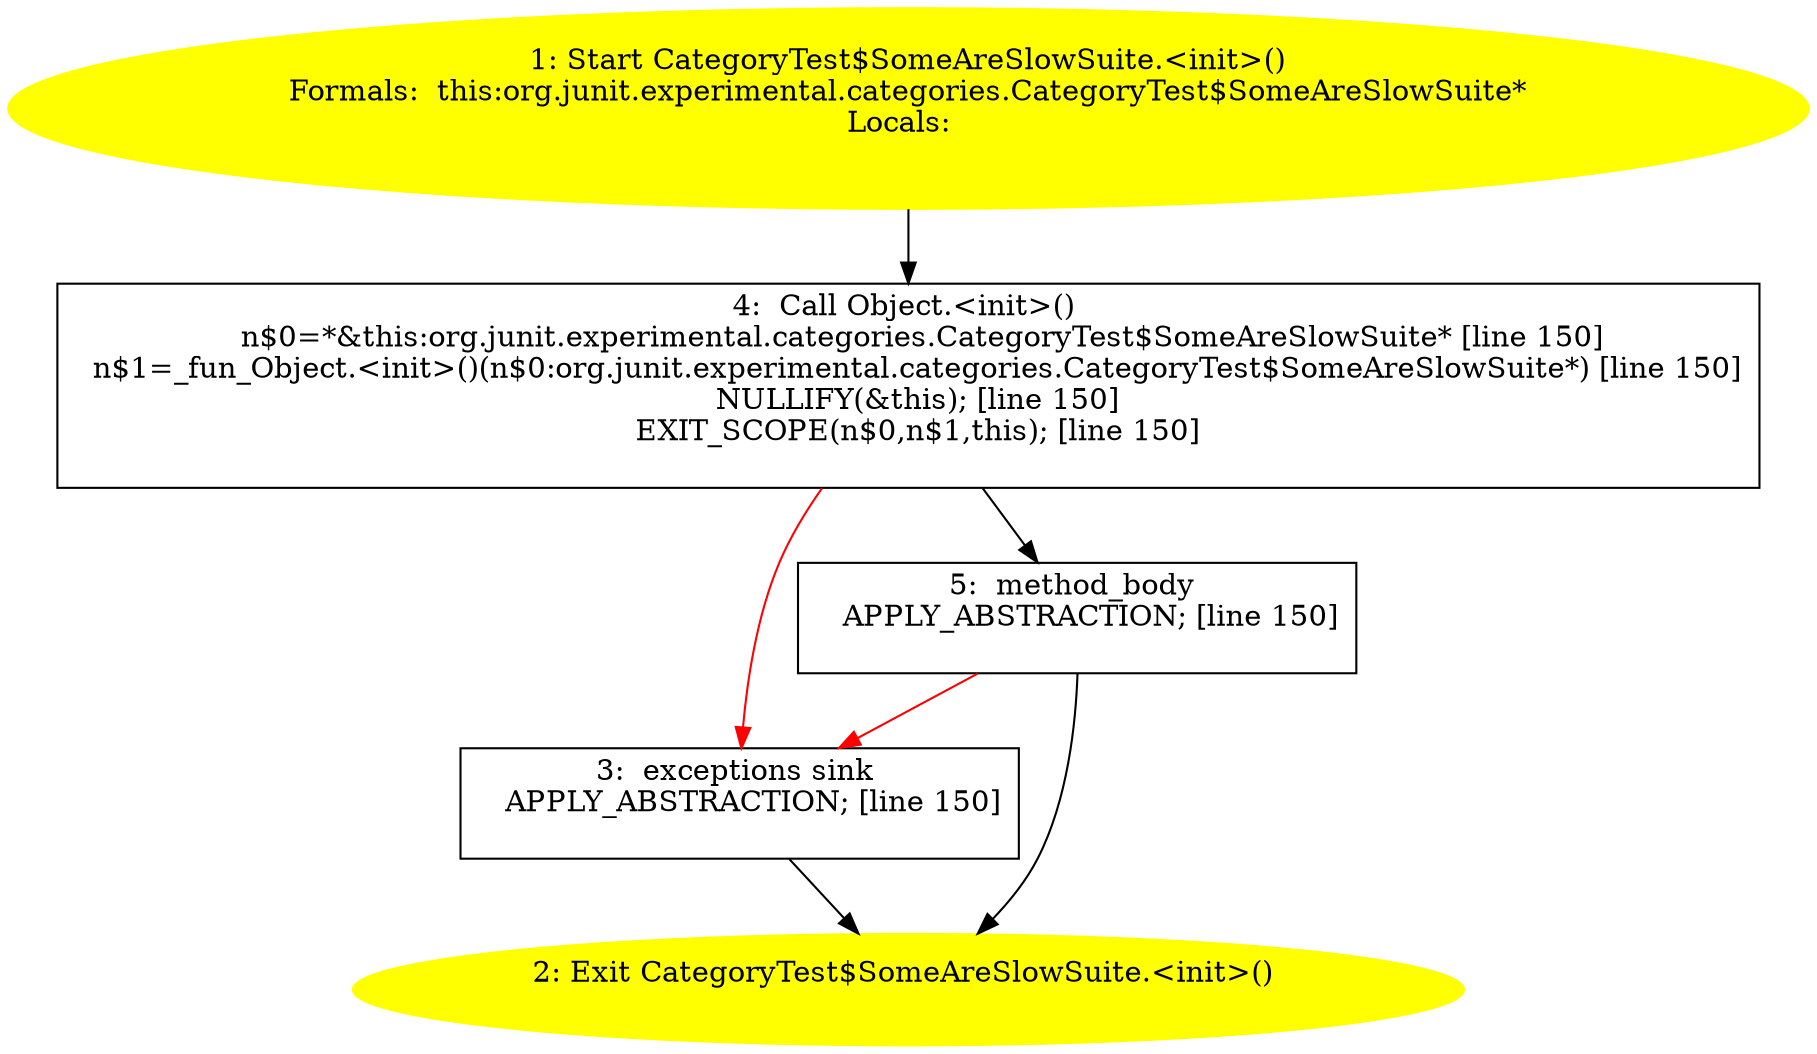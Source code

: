/* @generated */
digraph cfg {
"org.junit.experimental.categories.CategoryTest$SomeAreSlowSuite.<init>().add05d0ade7798ccfb0fb244bdf9d74e_1" [label="1: Start CategoryTest$SomeAreSlowSuite.<init>()\nFormals:  this:org.junit.experimental.categories.CategoryTest$SomeAreSlowSuite*\nLocals:  \n  " color=yellow style=filled]
	

	 "org.junit.experimental.categories.CategoryTest$SomeAreSlowSuite.<init>().add05d0ade7798ccfb0fb244bdf9d74e_1" -> "org.junit.experimental.categories.CategoryTest$SomeAreSlowSuite.<init>().add05d0ade7798ccfb0fb244bdf9d74e_4" ;
"org.junit.experimental.categories.CategoryTest$SomeAreSlowSuite.<init>().add05d0ade7798ccfb0fb244bdf9d74e_2" [label="2: Exit CategoryTest$SomeAreSlowSuite.<init>() \n  " color=yellow style=filled]
	

"org.junit.experimental.categories.CategoryTest$SomeAreSlowSuite.<init>().add05d0ade7798ccfb0fb244bdf9d74e_3" [label="3:  exceptions sink \n   APPLY_ABSTRACTION; [line 150]\n " shape="box"]
	

	 "org.junit.experimental.categories.CategoryTest$SomeAreSlowSuite.<init>().add05d0ade7798ccfb0fb244bdf9d74e_3" -> "org.junit.experimental.categories.CategoryTest$SomeAreSlowSuite.<init>().add05d0ade7798ccfb0fb244bdf9d74e_2" ;
"org.junit.experimental.categories.CategoryTest$SomeAreSlowSuite.<init>().add05d0ade7798ccfb0fb244bdf9d74e_4" [label="4:  Call Object.<init>() \n   n$0=*&this:org.junit.experimental.categories.CategoryTest$SomeAreSlowSuite* [line 150]\n  n$1=_fun_Object.<init>()(n$0:org.junit.experimental.categories.CategoryTest$SomeAreSlowSuite*) [line 150]\n  NULLIFY(&this); [line 150]\n  EXIT_SCOPE(n$0,n$1,this); [line 150]\n " shape="box"]
	

	 "org.junit.experimental.categories.CategoryTest$SomeAreSlowSuite.<init>().add05d0ade7798ccfb0fb244bdf9d74e_4" -> "org.junit.experimental.categories.CategoryTest$SomeAreSlowSuite.<init>().add05d0ade7798ccfb0fb244bdf9d74e_5" ;
	 "org.junit.experimental.categories.CategoryTest$SomeAreSlowSuite.<init>().add05d0ade7798ccfb0fb244bdf9d74e_4" -> "org.junit.experimental.categories.CategoryTest$SomeAreSlowSuite.<init>().add05d0ade7798ccfb0fb244bdf9d74e_3" [color="red" ];
"org.junit.experimental.categories.CategoryTest$SomeAreSlowSuite.<init>().add05d0ade7798ccfb0fb244bdf9d74e_5" [label="5:  method_body \n   APPLY_ABSTRACTION; [line 150]\n " shape="box"]
	

	 "org.junit.experimental.categories.CategoryTest$SomeAreSlowSuite.<init>().add05d0ade7798ccfb0fb244bdf9d74e_5" -> "org.junit.experimental.categories.CategoryTest$SomeAreSlowSuite.<init>().add05d0ade7798ccfb0fb244bdf9d74e_2" ;
	 "org.junit.experimental.categories.CategoryTest$SomeAreSlowSuite.<init>().add05d0ade7798ccfb0fb244bdf9d74e_5" -> "org.junit.experimental.categories.CategoryTest$SomeAreSlowSuite.<init>().add05d0ade7798ccfb0fb244bdf9d74e_3" [color="red" ];
}

